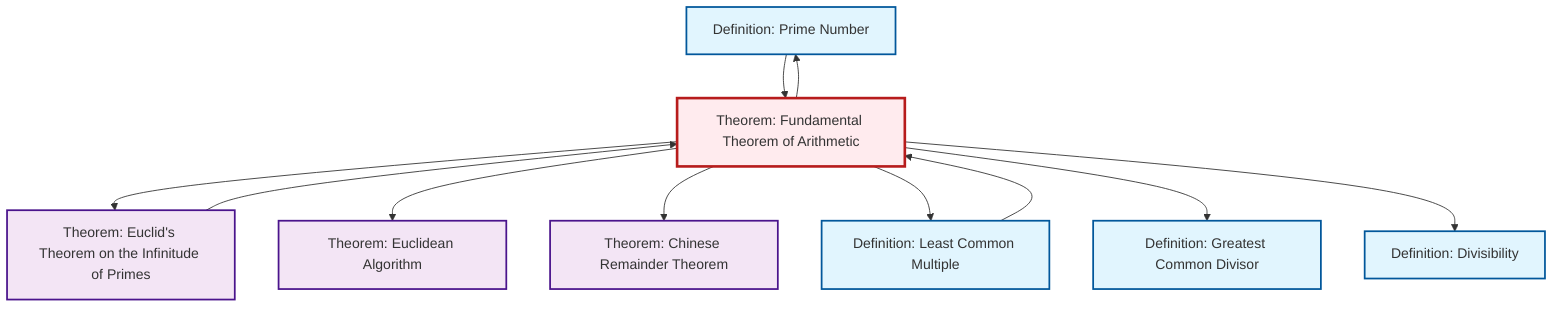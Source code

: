 graph TD
    classDef definition fill:#e1f5fe,stroke:#01579b,stroke-width:2px
    classDef theorem fill:#f3e5f5,stroke:#4a148c,stroke-width:2px
    classDef axiom fill:#fff3e0,stroke:#e65100,stroke-width:2px
    classDef example fill:#e8f5e9,stroke:#1b5e20,stroke-width:2px
    classDef current fill:#ffebee,stroke:#b71c1c,stroke-width:3px
    def-prime["Definition: Prime Number"]:::definition
    thm-euclidean-algorithm["Theorem: Euclidean Algorithm"]:::theorem
    thm-euclid-infinitude-primes["Theorem: Euclid's Theorem on the Infinitude of Primes"]:::theorem
    thm-chinese-remainder["Theorem: Chinese Remainder Theorem"]:::theorem
    def-lcm["Definition: Least Common Multiple"]:::definition
    def-divisibility["Definition: Divisibility"]:::definition
    thm-fundamental-arithmetic["Theorem: Fundamental Theorem of Arithmetic"]:::theorem
    def-gcd["Definition: Greatest Common Divisor"]:::definition
    thm-fundamental-arithmetic --> def-prime
    def-lcm --> thm-fundamental-arithmetic
    thm-fundamental-arithmetic --> thm-euclid-infinitude-primes
    thm-fundamental-arithmetic --> thm-euclidean-algorithm
    thm-euclid-infinitude-primes --> thm-fundamental-arithmetic
    thm-fundamental-arithmetic --> thm-chinese-remainder
    def-prime --> thm-fundamental-arithmetic
    thm-fundamental-arithmetic --> def-lcm
    thm-fundamental-arithmetic --> def-gcd
    thm-fundamental-arithmetic --> def-divisibility
    class thm-fundamental-arithmetic current